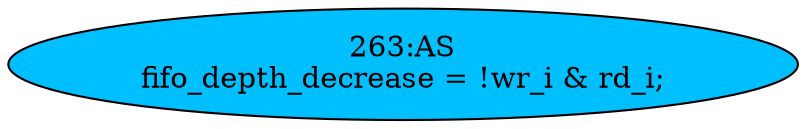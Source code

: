 strict digraph "" {
	node [label="\N"];
	"263:AS"	 [ast="<pyverilog.vparser.ast.Assign object at 0x7f35d5da3e50>",
		def_var="['fifo_depth_decrease']",
		fillcolor=deepskyblue,
		label="263:AS
fifo_depth_decrease = !wr_i & rd_i;",
		statements="[]",
		style=filled,
		typ=Assign,
		use_var="['wr_i', 'rd_i']"];
}
